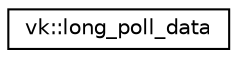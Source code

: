 digraph "Graphical Class Hierarchy"
{
 // LATEX_PDF_SIZE
  edge [fontname="Helvetica",fontsize="10",labelfontname="Helvetica",labelfontsize="10"];
  node [fontname="Helvetica",fontsize="10",shape=record];
  rankdir="LR";
  Node0 [label="vk::long_poll_data",height=0.2,width=0.4,color="black", fillcolor="white", style="filled",URL="$structvk_1_1long__poll__data.html",tooltip="Wrapper for data returned by group long poll."];
}
